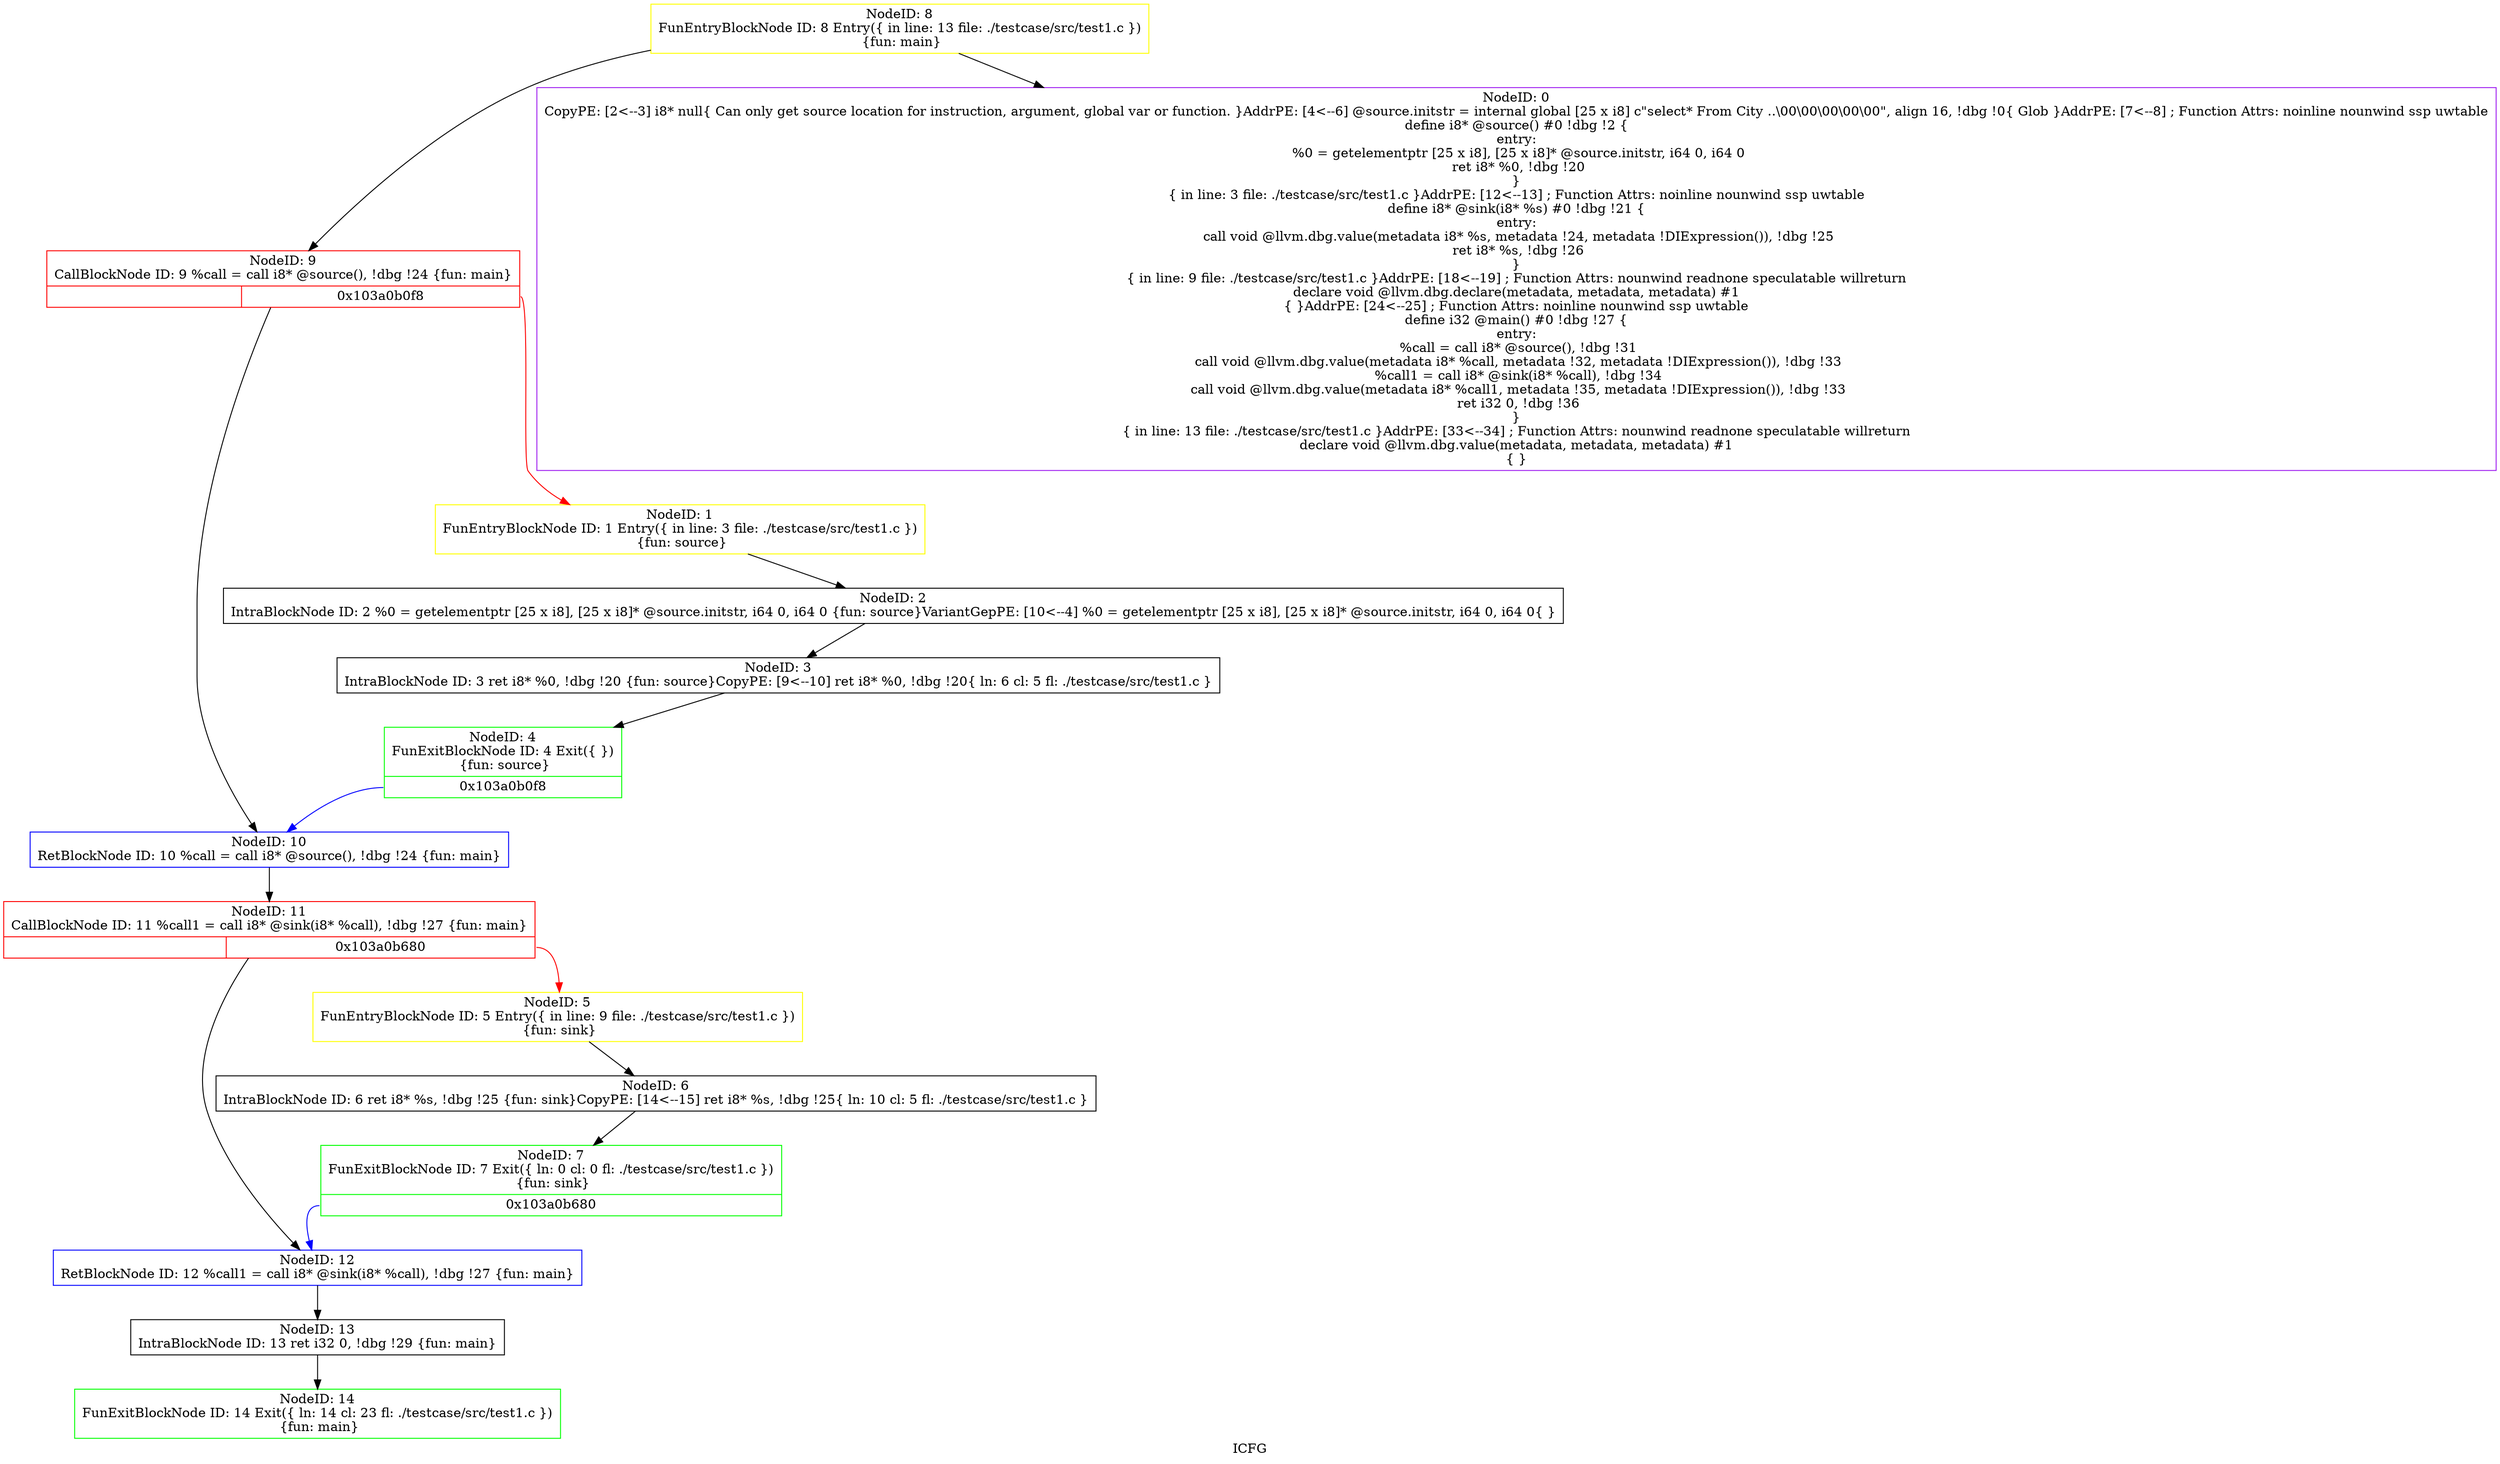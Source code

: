 digraph "ICFG" {
	label="ICFG";

	Node0x103a16670 [shape=record,color=green,label="{NodeID: 14\nFunExitBlockNode ID: 14 Exit(\{ ln: 14  cl: 23  fl: ./testcase/src/test1.c \})\n \{fun: main\}}"];
	Node0x103a16490 [shape=record,color=black,label="{NodeID: 13\nIntraBlockNode ID: 13   ret i32 0, !dbg !29 \{fun: main\}}"];
	Node0x103a16490 -> Node0x103a16670[style=solid];
	Node0x103a161e0 [shape=record,color=blue,label="{NodeID: 12\nRetBlockNode ID: 12   %call1 = call i8* @sink(i8* %call), !dbg !27 \{fun: main\}}"];
	Node0x103a161e0 -> Node0x103a16490[style=solid];
	Node0x103a15fa0 [shape=record,color=red,label="{NodeID: 11\nCallBlockNode ID: 11   %call1 = call i8* @sink(i8* %call), !dbg !27 \{fun: main\}|{|<s1>0x103a0b680}}"];
	Node0x103a15fa0 -> Node0x103a161e0[style=solid];
	Node0x103a15fa0:s1 -> Node0x103a15860[style=solid,color=red];
	Node0x103a15de0 [shape=record,color=blue,label="{NodeID: 10\nRetBlockNode ID: 10   %call = call i8* @source(), !dbg !24 \{fun: main\}}"];
	Node0x103a15de0 -> Node0x103a15fa0[style=solid];
	Node0x103a15ca0 [shape=record,color=red,label="{NodeID: 9\nCallBlockNode ID: 9   %call = call i8* @source(), !dbg !24 \{fun: main\}|{|<s1>0x103a0b0f8}}"];
	Node0x103a15ca0 -> Node0x103a15de0[style=solid];
	Node0x103a15ca0:s1 -> Node0x103a15460[style=solid,color=red];
	Node0x103a15bd0 [shape=record,color=yellow,label="{NodeID: 8\nFunEntryBlockNode ID: 8 Entry(\{ in line: 13 file: ./testcase/src/test1.c \})\n \{fun: main\}}"];
	Node0x103a15bd0 -> Node0x103a153e0[style=solid];
	Node0x103a15bd0 -> Node0x103a15ca0[style=solid];
	Node0x103a15a80 [shape=record,color=green,label="{NodeID: 7\nFunExitBlockNode ID: 7 Exit(\{ ln: 0  cl: 0  fl: ./testcase/src/test1.c \})\n \{fun: sink\}|{<s0>0x103a0b680}}"];
	Node0x103a15a80:s0 -> Node0x103a161e0[style=solid,color=blue];
	Node0x103a15960 [shape=record,color=black,label="{NodeID: 6\nIntraBlockNode ID: 6   ret i8* %s, !dbg !25 \{fun: sink\}CopyPE: [14\<--15]    ret i8* %s, !dbg !25\{ ln: 10  cl: 5  fl: ./testcase/src/test1.c \}}"];
	Node0x103a15960 -> Node0x103a15a80[style=solid];
	Node0x103a15860 [shape=record,color=yellow,label="{NodeID: 5\nFunEntryBlockNode ID: 5 Entry(\{ in line: 9 file: ./testcase/src/test1.c \})\n \{fun: sink\}}"];
	Node0x103a15860 -> Node0x103a15960[style=solid];
	Node0x103a15740 [shape=record,color=green,label="{NodeID: 4\nFunExitBlockNode ID: 4 Exit(\{  \})\n \{fun: source\}|{<s0>0x103a0b0f8}}"];
	Node0x103a15740:s0 -> Node0x103a15de0[style=solid,color=blue];
	Node0x103a15620 [shape=record,color=black,label="{NodeID: 3\nIntraBlockNode ID: 3   ret i8* %0, !dbg !20 \{fun: source\}CopyPE: [9\<--10]    ret i8* %0, !dbg !20\{ ln: 6  cl: 5  fl: ./testcase/src/test1.c \}}"];
	Node0x103a15620 -> Node0x103a15740[style=solid];
	Node0x103a15500 [shape=record,color=black,label="{NodeID: 2\nIntraBlockNode ID: 2   %0 = getelementptr [25 x i8], [25 x i8]* @source.initstr, i64 0, i64 0 \{fun: source\}VariantGepPE: [10\<--4]    %0 = getelementptr [25 x i8], [25 x i8]* @source.initstr, i64 0, i64 0\{  \}}"];
	Node0x103a15500 -> Node0x103a15620[style=solid];
	Node0x103a15460 [shape=record,color=yellow,label="{NodeID: 1\nFunEntryBlockNode ID: 1 Entry(\{ in line: 3 file: ./testcase/src/test1.c \})\n \{fun: source\}}"];
	Node0x103a15460 -> Node0x103a15500[style=solid];
	Node0x103a153e0 [shape=record,color=purple,label="{NodeID: 0\nCopyPE: [2\<--3]  i8* null\{ Can only get source location for instruction, argument, global var or function. \}AddrPE: [4\<--6]  @source.initstr = internal global [25 x i8] c\"select* From City ..\\00\\00\\00\\00\\00\", align 16, !dbg !0\{ Glob  \}AddrPE: [7\<--8]  ; Function Attrs: noinline nounwind ssp uwtable\ndefine i8* @source() #0 !dbg !2 \{\nentry:\n  %0 = getelementptr [25 x i8], [25 x i8]* @source.initstr, i64 0, i64 0\n  ret i8* %0, !dbg !20\n\}\n\{ in line: 3 file: ./testcase/src/test1.c \}AddrPE: [12\<--13]  ; Function Attrs: noinline nounwind ssp uwtable\ndefine i8* @sink(i8* %s) #0 !dbg !21 \{\nentry:\n  call void @llvm.dbg.value(metadata i8* %s, metadata !24, metadata !DIExpression()), !dbg !25\n  ret i8* %s, !dbg !26\n\}\n\{ in line: 9 file: ./testcase/src/test1.c \}AddrPE: [18\<--19]  ; Function Attrs: nounwind readnone speculatable willreturn\ndeclare void @llvm.dbg.declare(metadata, metadata, metadata) #1\n\{  \}AddrPE: [24\<--25]  ; Function Attrs: noinline nounwind ssp uwtable\ndefine i32 @main() #0 !dbg !27 \{\nentry:\n  %call = call i8* @source(), !dbg !31\n  call void @llvm.dbg.value(metadata i8* %call, metadata !32, metadata !DIExpression()), !dbg !33\n  %call1 = call i8* @sink(i8* %call), !dbg !34\n  call void @llvm.dbg.value(metadata i8* %call1, metadata !35, metadata !DIExpression()), !dbg !33\n  ret i32 0, !dbg !36\n\}\n\{ in line: 13 file: ./testcase/src/test1.c \}AddrPE: [33\<--34]  ; Function Attrs: nounwind readnone speculatable willreturn\ndeclare void @llvm.dbg.value(metadata, metadata, metadata) #1\n\{  \}}"];
}
